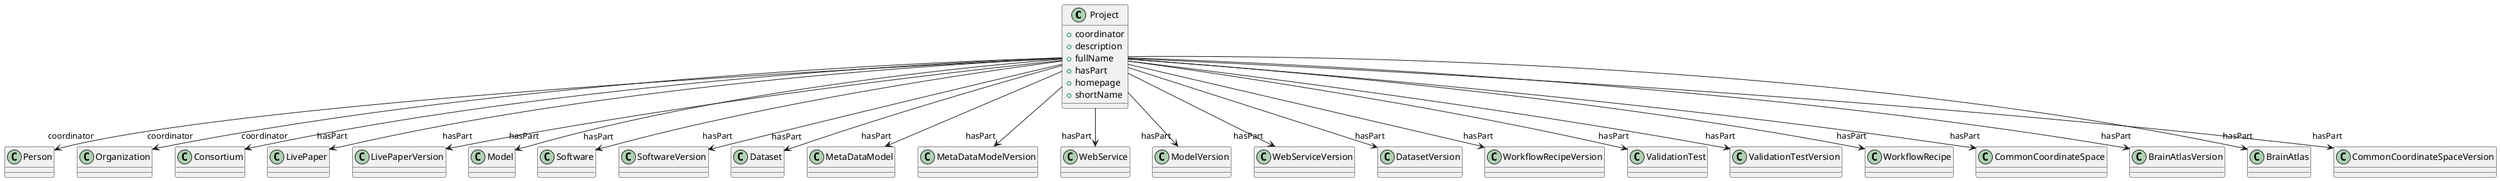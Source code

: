 @startuml
class Project {
+coordinator
+description
+fullName
+hasPart
+homepage
+shortName

}
Project -d-> "coordinator" Person
Project -d-> "coordinator" Organization
Project -d-> "coordinator" Consortium
Project -d-> "hasPart" LivePaper
Project -d-> "hasPart" LivePaperVersion
Project -d-> "hasPart" Model
Project -d-> "hasPart" Software
Project -d-> "hasPart" SoftwareVersion
Project -d-> "hasPart" Dataset
Project -d-> "hasPart" MetaDataModel
Project -d-> "hasPart" MetaDataModelVersion
Project -d-> "hasPart" WebService
Project -d-> "hasPart" ModelVersion
Project -d-> "hasPart" WebServiceVersion
Project -d-> "hasPart" DatasetVersion
Project -d-> "hasPart" WorkflowRecipeVersion
Project -d-> "hasPart" ValidationTest
Project -d-> "hasPart" ValidationTestVersion
Project -d-> "hasPart" WorkflowRecipe
Project -d-> "hasPart" CommonCoordinateSpace
Project -d-> "hasPart" BrainAtlasVersion
Project -d-> "hasPart" BrainAtlas
Project -d-> "hasPart" CommonCoordinateSpaceVersion

@enduml